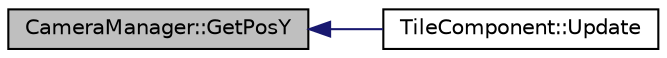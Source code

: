 digraph "CameraManager::GetPosY"
{
  edge [fontname="Helvetica",fontsize="10",labelfontname="Helvetica",labelfontsize="10"];
  node [fontname="Helvetica",fontsize="10",shape=record];
  rankdir="LR";
  Node1 [label="CameraManager::GetPosY",height=0.2,width=0.4,color="black", fillcolor="grey75", style="filled", fontcolor="black"];
  Node1 -> Node2 [dir="back",color="midnightblue",fontsize="10",style="solid",fontname="Helvetica"];
  Node2 [label="TileComponent::Update",height=0.2,width=0.4,color="black", fillcolor="white", style="filled",URL="$class_tile_component.html#a0486a87a70992fa53eceb5f870200aa3"];
}
